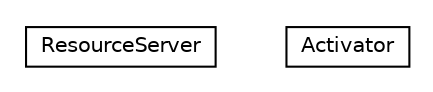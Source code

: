 #!/usr/local/bin/dot
#
# Class diagram 
# Generated by UMLGraph version R5_6-24-gf6e263 (http://www.umlgraph.org/)
#

digraph G {
	edge [fontname="Helvetica",fontsize=10,labelfontname="Helvetica",labelfontsize=10];
	node [fontname="Helvetica",fontsize=10,shape=plaintext];
	nodesep=0.25;
	ranksep=0.5;
	// org.universAAL.ui.resource.server.ResourceServer
	c1068860 [label=<<table title="org.universAAL.ui.resource.server.ResourceServer" border="0" cellborder="1" cellspacing="0" cellpadding="2" port="p" href="./ResourceServer.html">
		<tr><td><table border="0" cellspacing="0" cellpadding="1">
<tr><td align="center" balign="center"> ResourceServer </td></tr>
		</table></td></tr>
		</table>>, URL="./ResourceServer.html", fontname="Helvetica", fontcolor="black", fontsize=10.0];
	// org.universAAL.ui.resource.server.Activator
	c1068861 [label=<<table title="org.universAAL.ui.resource.server.Activator" border="0" cellborder="1" cellspacing="0" cellpadding="2" port="p" href="./Activator.html">
		<tr><td><table border="0" cellspacing="0" cellpadding="1">
<tr><td align="center" balign="center"> Activator </td></tr>
		</table></td></tr>
		</table>>, URL="./Activator.html", fontname="Helvetica", fontcolor="black", fontsize=10.0];
}

